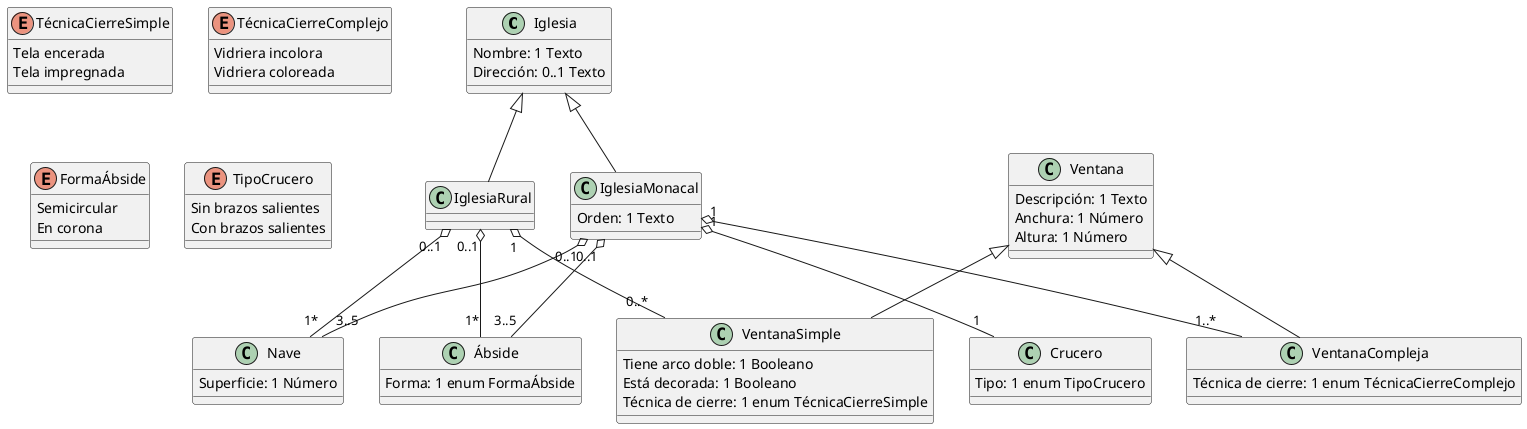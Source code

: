 @startuml
class Iglesia{
Nombre: 1 Texto
Dirección: 0..1 Texto
}

class IglesiaRural{

}

class IglesiaMonacal{
Orden: 1 Texto
}

class Crucero{
Tipo: 1 enum TipoCrucero
}

class Ábside{
Forma: 1 enum FormaÁbside
}

class Nave{
Superficie: 1 Número
}

class Ventana{
Descripción: 1 Texto
Anchura: 1 Número
Altura: 1 Número
}

class VentanaSimple{
Tiene arco doble: 1 Booleano
Está decorada: 1 Booleano
Técnica de cierre: 1 enum TécnicaCierreSimple
}

class VentanaCompleja{
Técnica de cierre: 1 enum TécnicaCierreComplejo
}

enum TécnicaCierreSimple{
Tela encerada
Tela impregnada
}

enum TécnicaCierreComplejo{
Vidriera incolora
Vidriera coloreada
}

enum FormaÁbside{
Semicircular
En corona
}

enum TipoCrucero{
Sin brazos salientes
Con brazos salientes
}
class IglesiaRural extends Iglesia{}
class IglesiaMonacal extends Iglesia{}
IglesiaMonacal "1" o-- "1" Crucero
IglesiaMonacal "0..1" o-- "3..5" Ábside
IglesiaMonacal "0..1" o-- "3..5" Nave
IglesiaMonacal "1" o-- "1..*" VentanaCompleja
IglesiaRural "0..1" o-- "1*" Ábside
IglesiaRural "0..1" o-- "1*" Nave
IglesiaRural "1" o-- "0..*" VentanaSimple
class VentanaSimple extends Ventana{}
class VentanaCompleja extends Ventana{}
@enduml